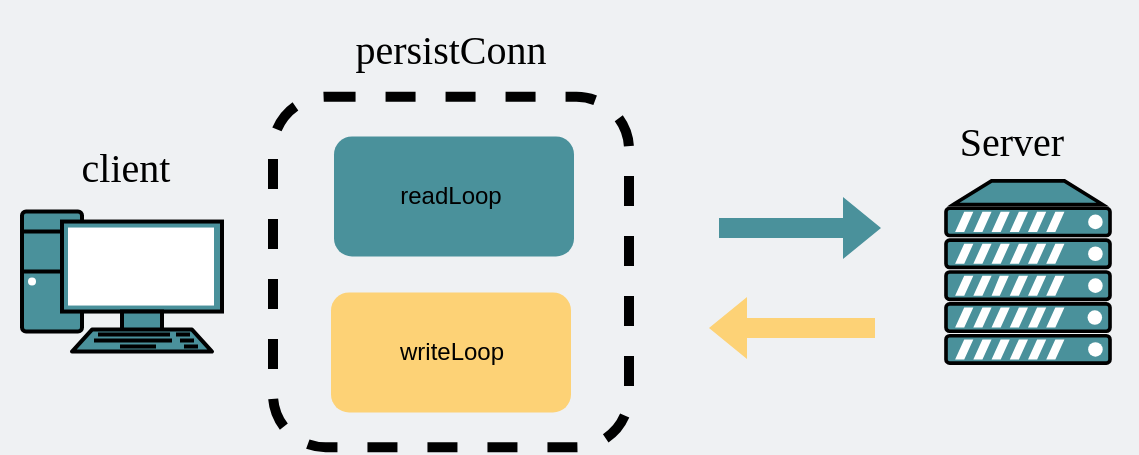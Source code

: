 <mxfile version="14.5.8" type="github">
  <diagram id="Lof0R5rhfGAX3NdKyFyQ" name="Page-1">
    <mxGraphModel dx="1188" dy="669" grid="0" gridSize="10" guides="1" tooltips="1" connect="1" arrows="1" fold="1" page="1" pageScale="1" pageWidth="600" pageHeight="250" background="#EFF1F3" math="0" shadow="0">
      <root>
        <mxCell id="0" />
        <mxCell id="1" parent="0" />
        <mxCell id="wdfUIwA4EHPiVqjbUW1X-7" value="" style="rounded=1;whiteSpace=wrap;html=1;strokeColor=#000000;fillColor=none;dashed=1;strokeWidth=5;" vertex="1" parent="1">
          <mxGeometry x="152.5" y="52.4" width="178" height="175.2" as="geometry" />
        </mxCell>
        <mxCell id="wdfUIwA4EHPiVqjbUW1X-1" value="" style="rounded=1;whiteSpace=wrap;html=1;strokeColor=none;fillColor=#4A919B;" vertex="1" parent="1">
          <mxGeometry x="183" y="72.23" width="120" height="60" as="geometry" />
        </mxCell>
        <mxCell id="wdfUIwA4EHPiVqjbUW1X-2" value="readLoop" style="text;html=1;strokeColor=none;fillColor=none;align=center;verticalAlign=middle;whiteSpace=wrap;rounded=0;" vertex="1" parent="1">
          <mxGeometry x="201" y="92.23" width="81" height="20" as="geometry" />
        </mxCell>
        <mxCell id="wdfUIwA4EHPiVqjbUW1X-3" value="writeLoop" style="rounded=1;whiteSpace=wrap;html=1;strokeColor=none;fillColor=#FDD276;" vertex="1" parent="1">
          <mxGeometry x="181.5" y="150.23" width="120" height="60" as="geometry" />
        </mxCell>
        <mxCell id="wdfUIwA4EHPiVqjbUW1X-5" value="" style="fontColor=#0066CC;verticalAlign=top;verticalLabelPosition=bottom;labelPosition=center;align=center;html=1;outlineConnect=0;gradientColor=none;gradientDirection=north;strokeWidth=2;shape=mxgraph.networks.server;fillColor=#4A919B;" vertex="1" parent="1">
          <mxGeometry x="489" y="94.44" width="82" height="91.11" as="geometry" />
        </mxCell>
        <mxCell id="wdfUIwA4EHPiVqjbUW1X-6" value="" style="fontColor=#0066CC;verticalAlign=top;verticalLabelPosition=bottom;labelPosition=center;align=center;html=1;outlineConnect=0;gradientColor=none;gradientDirection=north;strokeWidth=2;shape=mxgraph.networks.pc;fillColor=#4A919B;" vertex="1" parent="1">
          <mxGeometry x="27" y="109.77" width="100" height="70" as="geometry" />
        </mxCell>
        <mxCell id="wdfUIwA4EHPiVqjbUW1X-8" value="&lt;pre style=&quot;font-family: &amp;#34;source code pro&amp;#34;&quot;&gt;&lt;font style=&quot;font-size: 20px&quot;&gt;persistConn&lt;/font&gt;&lt;/pre&gt;" style="text;html=1;strokeColor=none;fillColor=none;align=center;verticalAlign=middle;whiteSpace=wrap;rounded=0;dashed=1;" vertex="1" parent="1">
          <mxGeometry x="161.25" y="18" width="160.5" height="20" as="geometry" />
        </mxCell>
        <mxCell id="wdfUIwA4EHPiVqjbUW1X-9" value="" style="shape=flexArrow;endArrow=classic;html=1;rounded=1;strokeColor=none;fillColor=#4A919B;" edge="1" parent="1">
          <mxGeometry width="50" height="50" relative="1" as="geometry">
            <mxPoint x="375" y="118" as="sourcePoint" />
            <mxPoint x="457" y="118" as="targetPoint" />
          </mxGeometry>
        </mxCell>
        <mxCell id="wdfUIwA4EHPiVqjbUW1X-10" value="" style="shape=flexArrow;endArrow=classic;html=1;rounded=1;strokeColor=none;fillColor=#FDD276;" edge="1" parent="1">
          <mxGeometry width="50" height="50" relative="1" as="geometry">
            <mxPoint x="454" y="168.03" as="sourcePoint" />
            <mxPoint x="370" y="168.0" as="targetPoint" />
          </mxGeometry>
        </mxCell>
        <mxCell id="wdfUIwA4EHPiVqjbUW1X-12" value="&lt;pre style=&quot;font-family: &amp;#34;source code pro&amp;#34;&quot;&gt;&lt;font style=&quot;font-size: 20px&quot;&gt;client&lt;/font&gt;&lt;/pre&gt;" style="text;html=1;strokeColor=none;fillColor=none;align=center;verticalAlign=middle;whiteSpace=wrap;rounded=0;dashed=1;" vertex="1" parent="1">
          <mxGeometry x="16" y="77" width="125.5" height="20" as="geometry" />
        </mxCell>
        <mxCell id="wdfUIwA4EHPiVqjbUW1X-13" value="&lt;pre style=&quot;font-family: &amp;#34;source code pro&amp;#34;&quot;&gt;&lt;font style=&quot;font-size: 20px&quot;&gt;Server&lt;/font&gt;&lt;/pre&gt;" style="text;html=1;strokeColor=none;fillColor=none;align=center;verticalAlign=middle;whiteSpace=wrap;rounded=0;dashed=1;" vertex="1" parent="1">
          <mxGeometry x="459" y="64" width="125.5" height="20" as="geometry" />
        </mxCell>
      </root>
    </mxGraphModel>
  </diagram>
</mxfile>
